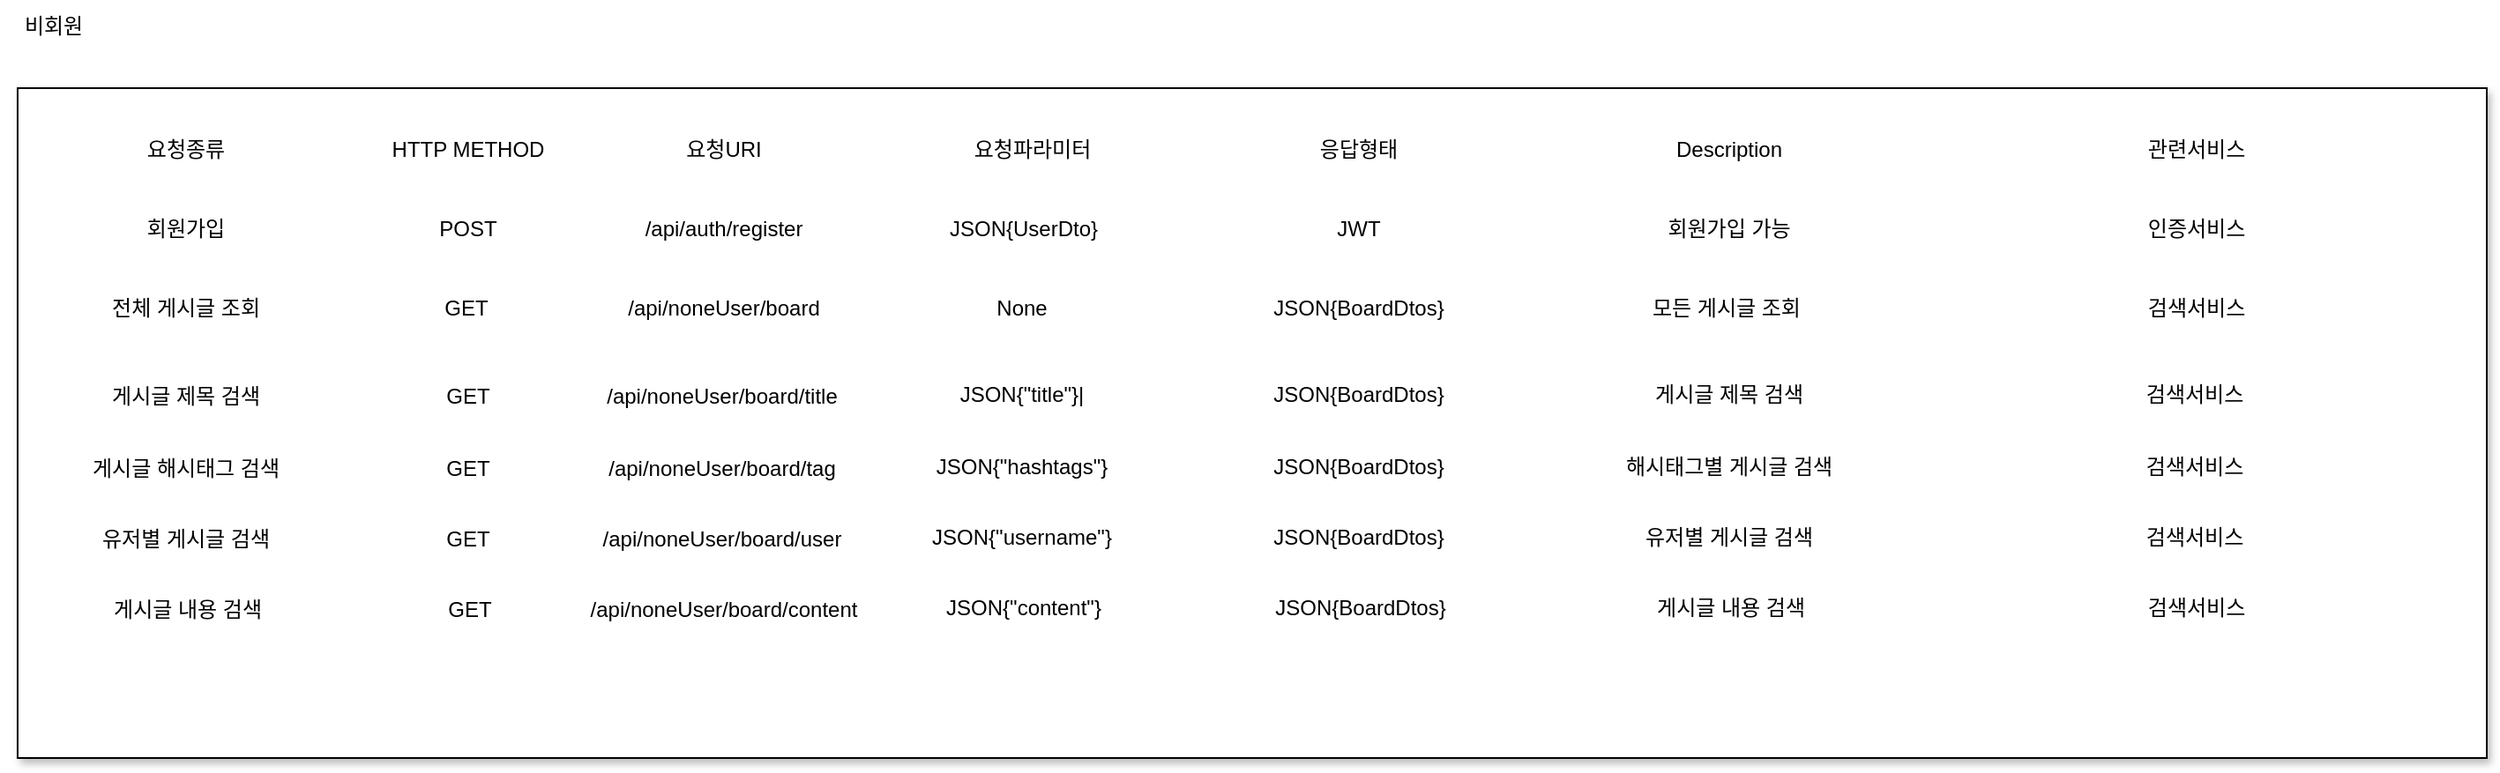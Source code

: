 <mxfile version="24.6.4" type="device">
  <diagram name="페이지-1" id="4gEHgnbrqNebaChG7rm6">
    <mxGraphModel dx="1592" dy="-901" grid="1" gridSize="10" guides="1" tooltips="1" connect="1" arrows="1" fold="1" page="1" pageScale="1" pageWidth="1600" pageHeight="900" math="0" shadow="0">
      <root>
        <mxCell id="0" />
        <mxCell id="1" parent="0" />
        <mxCell id="mRWL0Bqbvcu_I-rRUW5r-1" value="비회원" style="text;html=1;align=center;verticalAlign=middle;resizable=0;points=[];autosize=1;strokeColor=none;fillColor=none;" parent="1" vertex="1">
          <mxGeometry x="60" y="1860" width="60" height="30" as="geometry" />
        </mxCell>
        <mxCell id="mRWL0Bqbvcu_I-rRUW5r-19" value="" style="rounded=0;whiteSpace=wrap;html=1;align=left;shadow=1;" parent="1" vertex="1">
          <mxGeometry x="70" y="1910" width="1400" height="380" as="geometry" />
        </mxCell>
        <mxCell id="mRWL0Bqbvcu_I-rRUW5r-20" value="요청종류" style="text;html=1;align=center;verticalAlign=middle;resizable=0;points=[];autosize=1;strokeColor=none;fillColor=none;" parent="1" vertex="1">
          <mxGeometry x="130" y="1930" width="70" height="30" as="geometry" />
        </mxCell>
        <mxCell id="mRWL0Bqbvcu_I-rRUW5r-21" value="관련서비스" style="text;html=1;align=center;verticalAlign=middle;resizable=0;points=[];autosize=1;strokeColor=none;fillColor=none;" parent="1" vertex="1">
          <mxGeometry x="1265" y="1930" width="80" height="30" as="geometry" />
        </mxCell>
        <mxCell id="mRWL0Bqbvcu_I-rRUW5r-22" value="요청URI" style="text;html=1;align=center;verticalAlign=middle;resizable=0;points=[];autosize=1;strokeColor=none;fillColor=none;" parent="1" vertex="1">
          <mxGeometry x="435" y="1930" width="70" height="30" as="geometry" />
        </mxCell>
        <mxCell id="mRWL0Bqbvcu_I-rRUW5r-23" value="Description" style="text;html=1;align=center;verticalAlign=middle;resizable=0;points=[];autosize=1;strokeColor=none;fillColor=none;" parent="1" vertex="1">
          <mxGeometry x="1000" y="1930" width="80" height="30" as="geometry" />
        </mxCell>
        <mxCell id="mRWL0Bqbvcu_I-rRUW5r-24" value="요청파라미터" style="text;html=1;align=center;verticalAlign=middle;resizable=0;points=[];autosize=1;strokeColor=none;fillColor=none;" parent="1" vertex="1">
          <mxGeometry x="595" y="1930" width="100" height="30" as="geometry" />
        </mxCell>
        <mxCell id="mRWL0Bqbvcu_I-rRUW5r-25" value="응답형태" style="text;html=1;align=center;verticalAlign=middle;resizable=0;points=[];autosize=1;strokeColor=none;fillColor=none;" parent="1" vertex="1">
          <mxGeometry x="795" y="1930" width="70" height="30" as="geometry" />
        </mxCell>
        <mxCell id="mRWL0Bqbvcu_I-rRUW5r-26" value="회원가입" style="text;html=1;align=center;verticalAlign=middle;resizable=0;points=[];autosize=1;strokeColor=none;fillColor=none;" parent="1" vertex="1">
          <mxGeometry x="130" y="1975" width="70" height="30" as="geometry" />
        </mxCell>
        <mxCell id="mRWL0Bqbvcu_I-rRUW5r-27" value="/api/auth/register" style="text;html=1;align=center;verticalAlign=middle;resizable=0;points=[];autosize=1;strokeColor=none;fillColor=none;" parent="1" vertex="1">
          <mxGeometry x="415" y="1975" width="110" height="30" as="geometry" />
        </mxCell>
        <mxCell id="mRWL0Bqbvcu_I-rRUW5r-29" value="JSON{UserDto}" style="text;html=1;align=center;verticalAlign=middle;resizable=0;points=[];autosize=1;strokeColor=none;fillColor=none;" parent="1" vertex="1">
          <mxGeometry x="585" y="1975" width="110" height="30" as="geometry" />
        </mxCell>
        <mxCell id="mRWL0Bqbvcu_I-rRUW5r-30" value="회원가입 가능" style="text;html=1;align=center;verticalAlign=middle;resizable=0;points=[];autosize=1;strokeColor=none;fillColor=none;" parent="1" vertex="1">
          <mxGeometry x="990" y="1975" width="100" height="30" as="geometry" />
        </mxCell>
        <mxCell id="mRWL0Bqbvcu_I-rRUW5r-31" value="인증서비스" style="text;html=1;align=center;verticalAlign=middle;resizable=0;points=[];autosize=1;strokeColor=none;fillColor=none;" parent="1" vertex="1">
          <mxGeometry x="1265" y="1975" width="80" height="30" as="geometry" />
        </mxCell>
        <mxCell id="mRWL0Bqbvcu_I-rRUW5r-39" value="검색서비스" style="text;html=1;align=center;verticalAlign=middle;resizable=0;points=[];autosize=1;strokeColor=none;fillColor=none;" parent="1" vertex="1">
          <mxGeometry x="1265" y="2020" width="80" height="30" as="geometry" />
        </mxCell>
        <mxCell id="mRWL0Bqbvcu_I-rRUW5r-40" value="전체 게시글 조회" style="text;html=1;align=center;verticalAlign=middle;resizable=0;points=[];autosize=1;strokeColor=none;fillColor=none;" parent="1" vertex="1">
          <mxGeometry x="110" y="2020" width="110" height="30" as="geometry" />
        </mxCell>
        <mxCell id="mRWL0Bqbvcu_I-rRUW5r-41" value="/api/noneUser/board" style="text;html=1;align=center;verticalAlign=middle;resizable=0;points=[];autosize=1;strokeColor=none;fillColor=none;" parent="1" vertex="1">
          <mxGeometry x="405" y="2020" width="130" height="30" as="geometry" />
        </mxCell>
        <mxCell id="mRWL0Bqbvcu_I-rRUW5r-42" value="게시글 제목 검색" style="text;html=1;align=center;verticalAlign=middle;resizable=0;points=[];autosize=1;strokeColor=none;fillColor=none;" parent="1" vertex="1">
          <mxGeometry x="110" y="2070" width="110" height="30" as="geometry" />
        </mxCell>
        <mxCell id="mRWL0Bqbvcu_I-rRUW5r-43" value="/api/noneUser/board/title" style="text;html=1;align=center;verticalAlign=middle;resizable=0;points=[];autosize=1;strokeColor=none;fillColor=none;" parent="1" vertex="1">
          <mxGeometry x="394" y="2070" width="150" height="30" as="geometry" />
        </mxCell>
        <mxCell id="mRWL0Bqbvcu_I-rRUW5r-44" value="검색서비스" style="text;html=1;align=center;verticalAlign=middle;resizable=0;points=[];autosize=1;strokeColor=none;fillColor=none;" parent="1" vertex="1">
          <mxGeometry x="1264" y="2069" width="80" height="30" as="geometry" />
        </mxCell>
        <mxCell id="mRWL0Bqbvcu_I-rRUW5r-45" value="None" style="text;html=1;align=center;verticalAlign=middle;resizable=0;points=[];autosize=1;strokeColor=none;fillColor=none;" parent="1" vertex="1">
          <mxGeometry x="614" y="2020" width="50" height="30" as="geometry" />
        </mxCell>
        <mxCell id="mRWL0Bqbvcu_I-rRUW5r-46" value="JSON{&quot;title&quot;}|" style="text;html=1;align=center;verticalAlign=middle;resizable=0;points=[];autosize=1;strokeColor=none;fillColor=none;" parent="1" vertex="1">
          <mxGeometry x="594" y="2069" width="90" height="30" as="geometry" />
        </mxCell>
        <mxCell id="mRWL0Bqbvcu_I-rRUW5r-47" value="모든 게시글 조회" style="text;html=1;align=left;verticalAlign=middle;resizable=0;points=[];autosize=1;strokeColor=none;fillColor=none;" parent="1" vertex="1">
          <mxGeometry x="995" y="2020" width="110" height="30" as="geometry" />
        </mxCell>
        <mxCell id="mRWL0Bqbvcu_I-rRUW5r-48" value="게시글 제목 검색" style="text;html=1;align=center;verticalAlign=middle;resizable=0;points=[];autosize=1;strokeColor=none;fillColor=none;" parent="1" vertex="1">
          <mxGeometry x="985" y="2069" width="110" height="30" as="geometry" />
        </mxCell>
        <mxCell id="mRWL0Bqbvcu_I-rRUW5r-53" value="JSON{BoardDtos}" style="text;html=1;align=center;verticalAlign=middle;resizable=0;points=[];autosize=1;strokeColor=none;fillColor=none;" parent="1" vertex="1">
          <mxGeometry x="770" y="2020" width="120" height="30" as="geometry" />
        </mxCell>
        <mxCell id="mRWL0Bqbvcu_I-rRUW5r-54" value="JSON{BoardDtos}" style="text;html=1;align=center;verticalAlign=middle;resizable=0;points=[];autosize=1;strokeColor=none;fillColor=none;" parent="1" vertex="1">
          <mxGeometry x="770" y="2069" width="120" height="30" as="geometry" />
        </mxCell>
        <mxCell id="mRWL0Bqbvcu_I-rRUW5r-55" value="JWT" style="text;html=1;align=center;verticalAlign=middle;resizable=0;points=[];autosize=1;strokeColor=none;fillColor=none;" parent="1" vertex="1">
          <mxGeometry x="805" y="1975" width="50" height="30" as="geometry" />
        </mxCell>
        <mxCell id="y-geWROVT8SB99_111Gp-1" value="HTTP METHOD" style="text;html=1;align=center;verticalAlign=middle;resizable=0;points=[];autosize=1;strokeColor=none;fillColor=none;" parent="1" vertex="1">
          <mxGeometry x="270" y="1930" width="110" height="30" as="geometry" />
        </mxCell>
        <mxCell id="y-geWROVT8SB99_111Gp-2" value="GET" style="text;html=1;align=center;verticalAlign=middle;resizable=0;points=[];autosize=1;strokeColor=none;fillColor=none;" parent="1" vertex="1">
          <mxGeometry x="299" y="2020" width="50" height="30" as="geometry" />
        </mxCell>
        <mxCell id="y-geWROVT8SB99_111Gp-3" value="GET" style="text;html=1;align=center;verticalAlign=middle;resizable=0;points=[];autosize=1;strokeColor=none;fillColor=none;" parent="1" vertex="1">
          <mxGeometry x="300" y="2070" width="50" height="30" as="geometry" />
        </mxCell>
        <mxCell id="y-geWROVT8SB99_111Gp-4" value="POST" style="text;html=1;align=center;verticalAlign=middle;resizable=0;points=[];autosize=1;strokeColor=none;fillColor=none;" parent="1" vertex="1">
          <mxGeometry x="295" y="1975" width="60" height="30" as="geometry" />
        </mxCell>
        <mxCell id="y-geWROVT8SB99_111Gp-5" value="게시글 해시태그 검색" style="text;html=1;align=center;verticalAlign=middle;resizable=0;points=[];autosize=1;strokeColor=none;fillColor=none;" parent="1" vertex="1">
          <mxGeometry x="95" y="2111" width="140" height="30" as="geometry" />
        </mxCell>
        <mxCell id="y-geWROVT8SB99_111Gp-6" value="/api/noneUser/board/tag" style="text;html=1;align=center;verticalAlign=middle;resizable=0;points=[];autosize=1;strokeColor=none;fillColor=none;" parent="1" vertex="1">
          <mxGeometry x="394" y="2111" width="150" height="30" as="geometry" />
        </mxCell>
        <mxCell id="y-geWROVT8SB99_111Gp-7" value="검색서비스" style="text;html=1;align=center;verticalAlign=middle;resizable=0;points=[];autosize=1;strokeColor=none;fillColor=none;" parent="1" vertex="1">
          <mxGeometry x="1264" y="2110" width="80" height="30" as="geometry" />
        </mxCell>
        <mxCell id="y-geWROVT8SB99_111Gp-8" value="JSON{&quot;hashtags&quot;}" style="text;html=1;align=center;verticalAlign=middle;resizable=0;points=[];autosize=1;strokeColor=none;fillColor=none;" parent="1" vertex="1">
          <mxGeometry x="579" y="2110" width="120" height="30" as="geometry" />
        </mxCell>
        <mxCell id="y-geWROVT8SB99_111Gp-9" value="해시태그별 게시글 검색" style="text;html=1;align=center;verticalAlign=middle;resizable=0;points=[];autosize=1;strokeColor=none;fillColor=none;" parent="1" vertex="1">
          <mxGeometry x="965" y="2110" width="150" height="30" as="geometry" />
        </mxCell>
        <mxCell id="y-geWROVT8SB99_111Gp-10" value="JSON{BoardDtos}" style="text;html=1;align=center;verticalAlign=middle;resizable=0;points=[];autosize=1;strokeColor=none;fillColor=none;" parent="1" vertex="1">
          <mxGeometry x="770" y="2110" width="120" height="30" as="geometry" />
        </mxCell>
        <mxCell id="y-geWROVT8SB99_111Gp-11" value="GET" style="text;html=1;align=center;verticalAlign=middle;resizable=0;points=[];autosize=1;strokeColor=none;fillColor=none;" parent="1" vertex="1">
          <mxGeometry x="300" y="2111" width="50" height="30" as="geometry" />
        </mxCell>
        <mxCell id="y-geWROVT8SB99_111Gp-12" value="유저별 게시글 검색" style="text;html=1;align=center;verticalAlign=middle;resizable=0;points=[];autosize=1;strokeColor=none;fillColor=none;" parent="1" vertex="1">
          <mxGeometry x="100" y="2151" width="130" height="30" as="geometry" />
        </mxCell>
        <mxCell id="y-geWROVT8SB99_111Gp-13" value="/api/noneUser/board/user" style="text;html=1;align=center;verticalAlign=middle;resizable=0;points=[];autosize=1;strokeColor=none;fillColor=none;" parent="1" vertex="1">
          <mxGeometry x="389" y="2151" width="160" height="30" as="geometry" />
        </mxCell>
        <mxCell id="y-geWROVT8SB99_111Gp-14" value="검색서비스" style="text;html=1;align=center;verticalAlign=middle;resizable=0;points=[];autosize=1;strokeColor=none;fillColor=none;" parent="1" vertex="1">
          <mxGeometry x="1264" y="2150" width="80" height="30" as="geometry" />
        </mxCell>
        <mxCell id="y-geWROVT8SB99_111Gp-15" value="JSON{&quot;username&quot;}" style="text;html=1;align=center;verticalAlign=middle;resizable=0;points=[];autosize=1;strokeColor=none;fillColor=none;" parent="1" vertex="1">
          <mxGeometry x="574" y="2150" width="130" height="30" as="geometry" />
        </mxCell>
        <mxCell id="y-geWROVT8SB99_111Gp-16" value="유저별 게시글 검색" style="text;html=1;align=center;verticalAlign=middle;resizable=0;points=[];autosize=1;strokeColor=none;fillColor=none;" parent="1" vertex="1">
          <mxGeometry x="975" y="2150" width="130" height="30" as="geometry" />
        </mxCell>
        <mxCell id="y-geWROVT8SB99_111Gp-17" value="JSON{BoardDtos}" style="text;html=1;align=center;verticalAlign=middle;resizable=0;points=[];autosize=1;strokeColor=none;fillColor=none;" parent="1" vertex="1">
          <mxGeometry x="770" y="2150" width="120" height="30" as="geometry" />
        </mxCell>
        <mxCell id="y-geWROVT8SB99_111Gp-18" value="GET" style="text;html=1;align=center;verticalAlign=middle;resizable=0;points=[];autosize=1;strokeColor=none;fillColor=none;" parent="1" vertex="1">
          <mxGeometry x="300" y="2151" width="50" height="30" as="geometry" />
        </mxCell>
        <mxCell id="TkahRjO-MrEX0g4RmDx_-1" value="게시글 내용 검색" style="text;html=1;align=center;verticalAlign=middle;resizable=0;points=[];autosize=1;strokeColor=none;fillColor=none;" vertex="1" parent="1">
          <mxGeometry x="116" y="2191" width="100" height="30" as="geometry" />
        </mxCell>
        <mxCell id="TkahRjO-MrEX0g4RmDx_-2" value="/api/noneUser/board/content" style="text;html=1;align=center;verticalAlign=middle;resizable=0;points=[];autosize=1;strokeColor=none;fillColor=none;" vertex="1" parent="1">
          <mxGeometry x="385" y="2191" width="170" height="30" as="geometry" />
        </mxCell>
        <mxCell id="TkahRjO-MrEX0g4RmDx_-3" value="검색서비스" style="text;html=1;align=center;verticalAlign=middle;resizable=0;points=[];autosize=1;strokeColor=none;fillColor=none;" vertex="1" parent="1">
          <mxGeometry x="1265" y="2190" width="80" height="30" as="geometry" />
        </mxCell>
        <mxCell id="TkahRjO-MrEX0g4RmDx_-4" value="JSON{&quot;content&quot;}" style="text;html=1;align=center;verticalAlign=middle;resizable=0;points=[];autosize=1;strokeColor=none;fillColor=none;" vertex="1" parent="1">
          <mxGeometry x="585" y="2190" width="110" height="30" as="geometry" />
        </mxCell>
        <mxCell id="TkahRjO-MrEX0g4RmDx_-5" value="게시글 내용 검색" style="text;html=1;align=center;verticalAlign=middle;resizable=0;points=[];autosize=1;strokeColor=none;fillColor=none;" vertex="1" parent="1">
          <mxGeometry x="991" y="2190" width="100" height="30" as="geometry" />
        </mxCell>
        <mxCell id="TkahRjO-MrEX0g4RmDx_-6" value="JSON{BoardDtos}" style="text;html=1;align=center;verticalAlign=middle;resizable=0;points=[];autosize=1;strokeColor=none;fillColor=none;" vertex="1" parent="1">
          <mxGeometry x="771" y="2190" width="120" height="30" as="geometry" />
        </mxCell>
        <mxCell id="TkahRjO-MrEX0g4RmDx_-7" value="GET" style="text;html=1;align=center;verticalAlign=middle;resizable=0;points=[];autosize=1;strokeColor=none;fillColor=none;" vertex="1" parent="1">
          <mxGeometry x="301" y="2191" width="50" height="30" as="geometry" />
        </mxCell>
      </root>
    </mxGraphModel>
  </diagram>
</mxfile>
